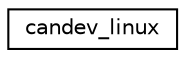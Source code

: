 digraph "Graphical Class Hierarchy"
{
 // LATEX_PDF_SIZE
  edge [fontname="Helvetica",fontsize="10",labelfontname="Helvetica",labelfontsize="10"];
  node [fontname="Helvetica",fontsize="10",shape=record];
  rankdir="LR";
  Node0 [label="candev_linux",height=0.2,width=0.4,color="black", fillcolor="white", style="filled",URL="$structcandev__linux.html",tooltip="The candev_linux struct."];
}
